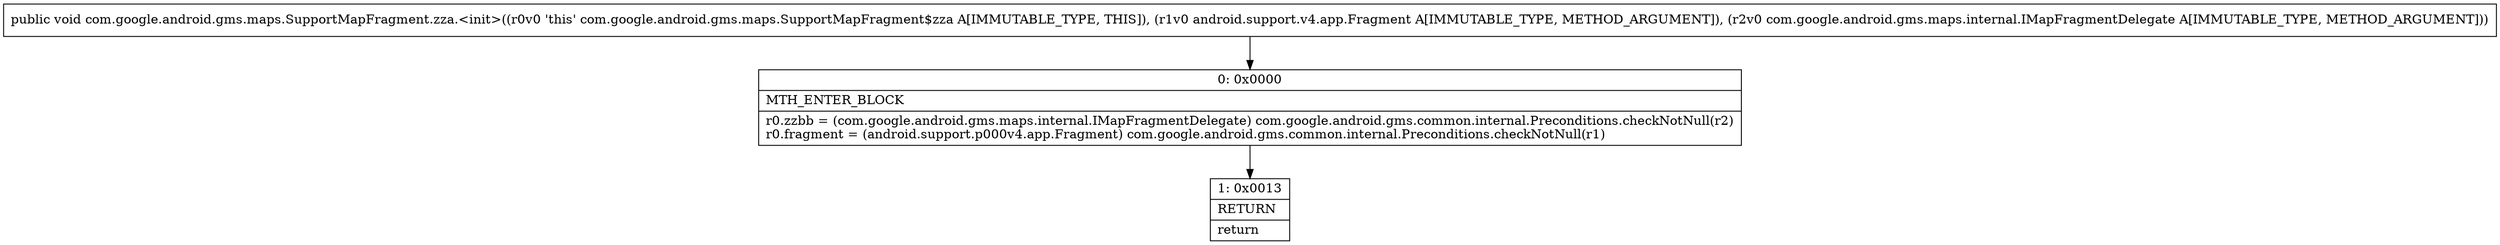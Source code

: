 digraph "CFG forcom.google.android.gms.maps.SupportMapFragment.zza.\<init\>(Landroid\/support\/v4\/app\/Fragment;Lcom\/google\/android\/gms\/maps\/internal\/IMapFragmentDelegate;)V" {
Node_0 [shape=record,label="{0\:\ 0x0000|MTH_ENTER_BLOCK\l|r0.zzbb = (com.google.android.gms.maps.internal.IMapFragmentDelegate) com.google.android.gms.common.internal.Preconditions.checkNotNull(r2)\lr0.fragment = (android.support.p000v4.app.Fragment) com.google.android.gms.common.internal.Preconditions.checkNotNull(r1)\l}"];
Node_1 [shape=record,label="{1\:\ 0x0013|RETURN\l|return\l}"];
MethodNode[shape=record,label="{public void com.google.android.gms.maps.SupportMapFragment.zza.\<init\>((r0v0 'this' com.google.android.gms.maps.SupportMapFragment$zza A[IMMUTABLE_TYPE, THIS]), (r1v0 android.support.v4.app.Fragment A[IMMUTABLE_TYPE, METHOD_ARGUMENT]), (r2v0 com.google.android.gms.maps.internal.IMapFragmentDelegate A[IMMUTABLE_TYPE, METHOD_ARGUMENT])) }"];
MethodNode -> Node_0;
Node_0 -> Node_1;
}


